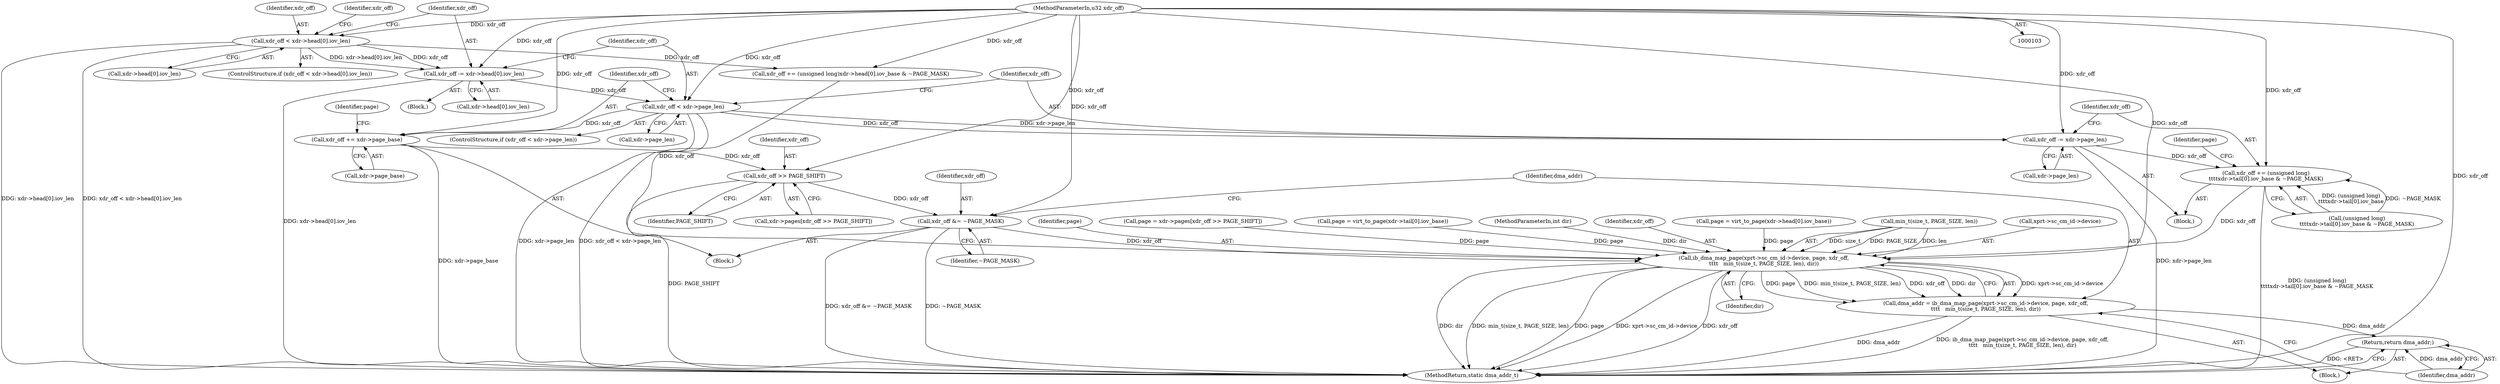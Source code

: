 digraph "1_linux_c70422f760c120480fee4de6c38804c72aa26bc1_31@pointer" {
"1000158" [label="(Call,xdr_off < xdr->page_len)"];
"1000148" [label="(Call,xdr_off -= xdr->head[0].iov_len)"];
"1000113" [label="(Call,xdr_off < xdr->head[0].iov_len)"];
"1000106" [label="(MethodParameterIn,u32 xdr_off)"];
"1000164" [label="(Call,xdr_off += xdr->page_base)"];
"1000175" [label="(Call,xdr_off >> PAGE_SHIFT)"];
"1000178" [label="(Call,xdr_off &= ~PAGE_MASK)"];
"1000213" [label="(Call,ib_dma_map_page(xprt->sc_cm_id->device, page, xdr_off,\n\t\t\t\t   min_t(size_t, PAGE_SIZE, len), dir))"];
"1000211" [label="(Call,dma_addr = ib_dma_map_page(xprt->sc_cm_id->device, page, xdr_off,\n\t\t\t\t   min_t(size_t, PAGE_SIZE, len), dir))"];
"1000226" [label="(Return,return dma_addr;)"];
"1000183" [label="(Call,xdr_off -= xdr->page_len)"];
"1000188" [label="(Call,xdr_off += (unsigned long)\n\t\t\t\txdr->tail[0].iov_base & ~PAGE_MASK)"];
"1000214" [label="(Call,xprt->sc_cm_id->device)"];
"1000219" [label="(Identifier,page)"];
"1000183" [label="(Call,xdr_off -= xdr->page_len)"];
"1000213" [label="(Call,ib_dma_map_page(xprt->sc_cm_id->device, page, xdr_off,\n\t\t\t\t   min_t(size_t, PAGE_SIZE, len), dir))"];
"1000149" [label="(Identifier,xdr_off)"];
"1000175" [label="(Call,xdr_off >> PAGE_SHIFT)"];
"1000170" [label="(Identifier,page)"];
"1000211" [label="(Call,dma_addr = ib_dma_map_page(xprt->sc_cm_id->device, page, xdr_off,\n\t\t\t\t   min_t(size_t, PAGE_SIZE, len), dir))"];
"1000158" [label="(Call,xdr_off < xdr->page_len)"];
"1000113" [label="(Call,xdr_off < xdr->head[0].iov_len)"];
"1000165" [label="(Identifier,xdr_off)"];
"1000163" [label="(Block,)"];
"1000114" [label="(Identifier,xdr_off)"];
"1000202" [label="(Identifier,page)"];
"1000169" [label="(Call,page = xdr->pages[xdr_off >> PAGE_SHIFT])"];
"1000160" [label="(Call,xdr->page_len)"];
"1000106" [label="(MethodParameterIn,u32 xdr_off)"];
"1000212" [label="(Identifier,dma_addr)"];
"1000159" [label="(Identifier,xdr_off)"];
"1000201" [label="(Call,page = virt_to_page(xdr->tail[0].iov_base))"];
"1000157" [label="(ControlStructure,if (xdr_off < xdr->page_len))"];
"1000180" [label="(Identifier,~PAGE_MASK)"];
"1000171" [label="(Call,xdr->pages[xdr_off >> PAGE_SHIFT])"];
"1000108" [label="(MethodParameterIn,int dir)"];
"1000115" [label="(Call,xdr->head[0].iov_len)"];
"1000189" [label="(Identifier,xdr_off)"];
"1000220" [label="(Identifier,xdr_off)"];
"1000226" [label="(Return,return dma_addr;)"];
"1000147" [label="(Block,)"];
"1000185" [label="(Call,xdr->page_len)"];
"1000176" [label="(Identifier,xdr_off)"];
"1000150" [label="(Call,xdr->head[0].iov_len)"];
"1000166" [label="(Call,xdr->page_base)"];
"1000124" [label="(Identifier,xdr_off)"];
"1000123" [label="(Call,xdr_off += (unsigned long)xdr->head[0].iov_base & ~PAGE_MASK)"];
"1000136" [label="(Call,page = virt_to_page(xdr->head[0].iov_base))"];
"1000228" [label="(MethodReturn,static dma_addr_t)"];
"1000184" [label="(Identifier,xdr_off)"];
"1000188" [label="(Call,xdr_off += (unsigned long)\n\t\t\t\txdr->tail[0].iov_base & ~PAGE_MASK)"];
"1000227" [label="(Identifier,dma_addr)"];
"1000190" [label="(Call,(unsigned long)\n\t\t\t\txdr->tail[0].iov_base & ~PAGE_MASK)"];
"1000109" [label="(Block,)"];
"1000178" [label="(Call,xdr_off &= ~PAGE_MASK)"];
"1000177" [label="(Identifier,PAGE_SHIFT)"];
"1000225" [label="(Identifier,dir)"];
"1000164" [label="(Call,xdr_off += xdr->page_base)"];
"1000112" [label="(ControlStructure,if (xdr_off < xdr->head[0].iov_len))"];
"1000182" [label="(Block,)"];
"1000179" [label="(Identifier,xdr_off)"];
"1000148" [label="(Call,xdr_off -= xdr->head[0].iov_len)"];
"1000221" [label="(Call,min_t(size_t, PAGE_SIZE, len))"];
"1000158" -> "1000157"  [label="AST: "];
"1000158" -> "1000160"  [label="CFG: "];
"1000159" -> "1000158"  [label="AST: "];
"1000160" -> "1000158"  [label="AST: "];
"1000165" -> "1000158"  [label="CFG: "];
"1000184" -> "1000158"  [label="CFG: "];
"1000158" -> "1000228"  [label="DDG: xdr_off < xdr->page_len"];
"1000158" -> "1000228"  [label="DDG: xdr->page_len"];
"1000148" -> "1000158"  [label="DDG: xdr_off"];
"1000106" -> "1000158"  [label="DDG: xdr_off"];
"1000158" -> "1000164"  [label="DDG: xdr_off"];
"1000158" -> "1000183"  [label="DDG: xdr->page_len"];
"1000158" -> "1000183"  [label="DDG: xdr_off"];
"1000148" -> "1000147"  [label="AST: "];
"1000148" -> "1000150"  [label="CFG: "];
"1000149" -> "1000148"  [label="AST: "];
"1000150" -> "1000148"  [label="AST: "];
"1000159" -> "1000148"  [label="CFG: "];
"1000148" -> "1000228"  [label="DDG: xdr->head[0].iov_len"];
"1000113" -> "1000148"  [label="DDG: xdr->head[0].iov_len"];
"1000113" -> "1000148"  [label="DDG: xdr_off"];
"1000106" -> "1000148"  [label="DDG: xdr_off"];
"1000113" -> "1000112"  [label="AST: "];
"1000113" -> "1000115"  [label="CFG: "];
"1000114" -> "1000113"  [label="AST: "];
"1000115" -> "1000113"  [label="AST: "];
"1000124" -> "1000113"  [label="CFG: "];
"1000149" -> "1000113"  [label="CFG: "];
"1000113" -> "1000228"  [label="DDG: xdr->head[0].iov_len"];
"1000113" -> "1000228"  [label="DDG: xdr_off < xdr->head[0].iov_len"];
"1000106" -> "1000113"  [label="DDG: xdr_off"];
"1000113" -> "1000123"  [label="DDG: xdr_off"];
"1000106" -> "1000103"  [label="AST: "];
"1000106" -> "1000228"  [label="DDG: xdr_off"];
"1000106" -> "1000123"  [label="DDG: xdr_off"];
"1000106" -> "1000164"  [label="DDG: xdr_off"];
"1000106" -> "1000175"  [label="DDG: xdr_off"];
"1000106" -> "1000178"  [label="DDG: xdr_off"];
"1000106" -> "1000183"  [label="DDG: xdr_off"];
"1000106" -> "1000188"  [label="DDG: xdr_off"];
"1000106" -> "1000213"  [label="DDG: xdr_off"];
"1000164" -> "1000163"  [label="AST: "];
"1000164" -> "1000166"  [label="CFG: "];
"1000165" -> "1000164"  [label="AST: "];
"1000166" -> "1000164"  [label="AST: "];
"1000170" -> "1000164"  [label="CFG: "];
"1000164" -> "1000228"  [label="DDG: xdr->page_base"];
"1000164" -> "1000175"  [label="DDG: xdr_off"];
"1000175" -> "1000171"  [label="AST: "];
"1000175" -> "1000177"  [label="CFG: "];
"1000176" -> "1000175"  [label="AST: "];
"1000177" -> "1000175"  [label="AST: "];
"1000171" -> "1000175"  [label="CFG: "];
"1000175" -> "1000228"  [label="DDG: PAGE_SHIFT"];
"1000175" -> "1000178"  [label="DDG: xdr_off"];
"1000178" -> "1000163"  [label="AST: "];
"1000178" -> "1000180"  [label="CFG: "];
"1000179" -> "1000178"  [label="AST: "];
"1000180" -> "1000178"  [label="AST: "];
"1000212" -> "1000178"  [label="CFG: "];
"1000178" -> "1000228"  [label="DDG: xdr_off &= ~PAGE_MASK"];
"1000178" -> "1000228"  [label="DDG: ~PAGE_MASK"];
"1000178" -> "1000213"  [label="DDG: xdr_off"];
"1000213" -> "1000211"  [label="AST: "];
"1000213" -> "1000225"  [label="CFG: "];
"1000214" -> "1000213"  [label="AST: "];
"1000219" -> "1000213"  [label="AST: "];
"1000220" -> "1000213"  [label="AST: "];
"1000221" -> "1000213"  [label="AST: "];
"1000225" -> "1000213"  [label="AST: "];
"1000211" -> "1000213"  [label="CFG: "];
"1000213" -> "1000228"  [label="DDG: dir"];
"1000213" -> "1000228"  [label="DDG: min_t(size_t, PAGE_SIZE, len)"];
"1000213" -> "1000228"  [label="DDG: page"];
"1000213" -> "1000228"  [label="DDG: xprt->sc_cm_id->device"];
"1000213" -> "1000228"  [label="DDG: xdr_off"];
"1000213" -> "1000211"  [label="DDG: xprt->sc_cm_id->device"];
"1000213" -> "1000211"  [label="DDG: page"];
"1000213" -> "1000211"  [label="DDG: min_t(size_t, PAGE_SIZE, len)"];
"1000213" -> "1000211"  [label="DDG: xdr_off"];
"1000213" -> "1000211"  [label="DDG: dir"];
"1000169" -> "1000213"  [label="DDG: page"];
"1000136" -> "1000213"  [label="DDG: page"];
"1000201" -> "1000213"  [label="DDG: page"];
"1000188" -> "1000213"  [label="DDG: xdr_off"];
"1000123" -> "1000213"  [label="DDG: xdr_off"];
"1000221" -> "1000213"  [label="DDG: size_t"];
"1000221" -> "1000213"  [label="DDG: PAGE_SIZE"];
"1000221" -> "1000213"  [label="DDG: len"];
"1000108" -> "1000213"  [label="DDG: dir"];
"1000211" -> "1000109"  [label="AST: "];
"1000212" -> "1000211"  [label="AST: "];
"1000227" -> "1000211"  [label="CFG: "];
"1000211" -> "1000228"  [label="DDG: dma_addr"];
"1000211" -> "1000228"  [label="DDG: ib_dma_map_page(xprt->sc_cm_id->device, page, xdr_off,\n\t\t\t\t   min_t(size_t, PAGE_SIZE, len), dir)"];
"1000211" -> "1000226"  [label="DDG: dma_addr"];
"1000226" -> "1000109"  [label="AST: "];
"1000226" -> "1000227"  [label="CFG: "];
"1000227" -> "1000226"  [label="AST: "];
"1000228" -> "1000226"  [label="CFG: "];
"1000226" -> "1000228"  [label="DDG: <RET>"];
"1000227" -> "1000226"  [label="DDG: dma_addr"];
"1000183" -> "1000182"  [label="AST: "];
"1000183" -> "1000185"  [label="CFG: "];
"1000184" -> "1000183"  [label="AST: "];
"1000185" -> "1000183"  [label="AST: "];
"1000189" -> "1000183"  [label="CFG: "];
"1000183" -> "1000228"  [label="DDG: xdr->page_len"];
"1000183" -> "1000188"  [label="DDG: xdr_off"];
"1000188" -> "1000182"  [label="AST: "];
"1000188" -> "1000190"  [label="CFG: "];
"1000189" -> "1000188"  [label="AST: "];
"1000190" -> "1000188"  [label="AST: "];
"1000202" -> "1000188"  [label="CFG: "];
"1000188" -> "1000228"  [label="DDG: (unsigned long)\n\t\t\t\txdr->tail[0].iov_base & ~PAGE_MASK"];
"1000190" -> "1000188"  [label="DDG: (unsigned long)\n\t\t\t\txdr->tail[0].iov_base"];
"1000190" -> "1000188"  [label="DDG: ~PAGE_MASK"];
}
